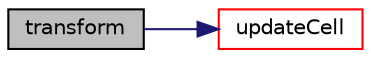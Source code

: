 digraph "transform"
{
  bgcolor="transparent";
  edge [fontname="Helvetica",fontsize="10",labelfontname="Helvetica",labelfontsize="10"];
  node [fontname="Helvetica",fontsize="10",shape=record];
  rankdir="LR";
  Node1262 [label="transform",height=0.2,width=0.4,color="black", fillcolor="grey75", style="filled", fontcolor="black"];
  Node1262 -> Node1263 [color="midnightblue",fontsize="10",style="solid",fontname="Helvetica"];
  Node1263 [label="updateCell",height=0.2,width=0.4,color="red",URL="$a22233.html#a77204b39a1795badf6e3b5db01bef0c6",tooltip="Influence of neighbouring face. "];
}
